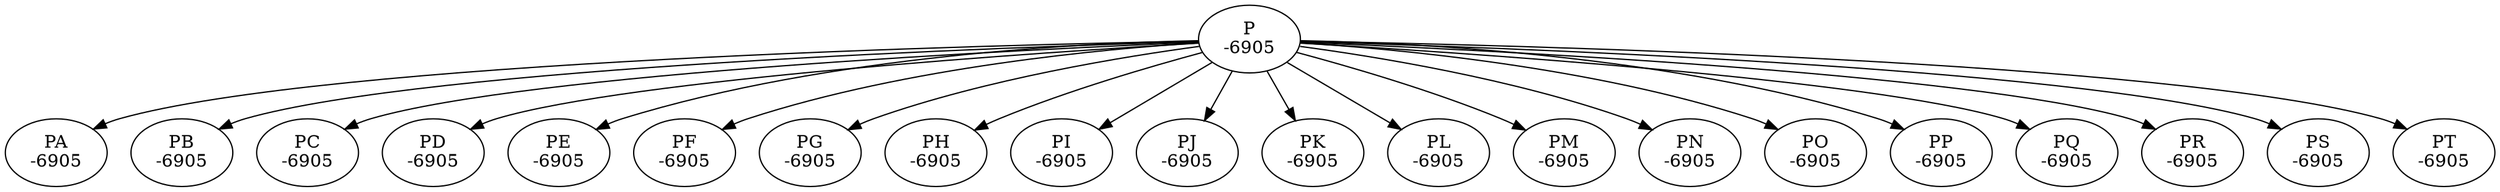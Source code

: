 digraph mytree{
P [label="P\n-6905"]
P->PA
PA [label="PA\n-6905"]
P->PB
PB [label="PB\n-6905"]
P->PC
PC [label="PC\n-6905"]
P->PD
PD [label="PD\n-6905"]
P->PE
PE [label="PE\n-6905"]
P->PF
PF [label="PF\n-6905"]
P->PG
PG [label="PG\n-6905"]
P->PH
PH [label="PH\n-6905"]
P->PI
PI [label="PI\n-6905"]
P->PJ
PJ [label="PJ\n-6905"]
P->PK
PK [label="PK\n-6905"]
P->PL
PL [label="PL\n-6905"]
P->PM
PM [label="PM\n-6905"]
P->PN
PN [label="PN\n-6905"]
P->PO
PO [label="PO\n-6905"]
P->PP
PP [label="PP\n-6905"]
P->PQ
PQ [label="PQ\n-6905"]
P->PR
PR [label="PR\n-6905"]
P->PS
PS [label="PS\n-6905"]
P->PT
PT [label="PT\n-6905"]
}